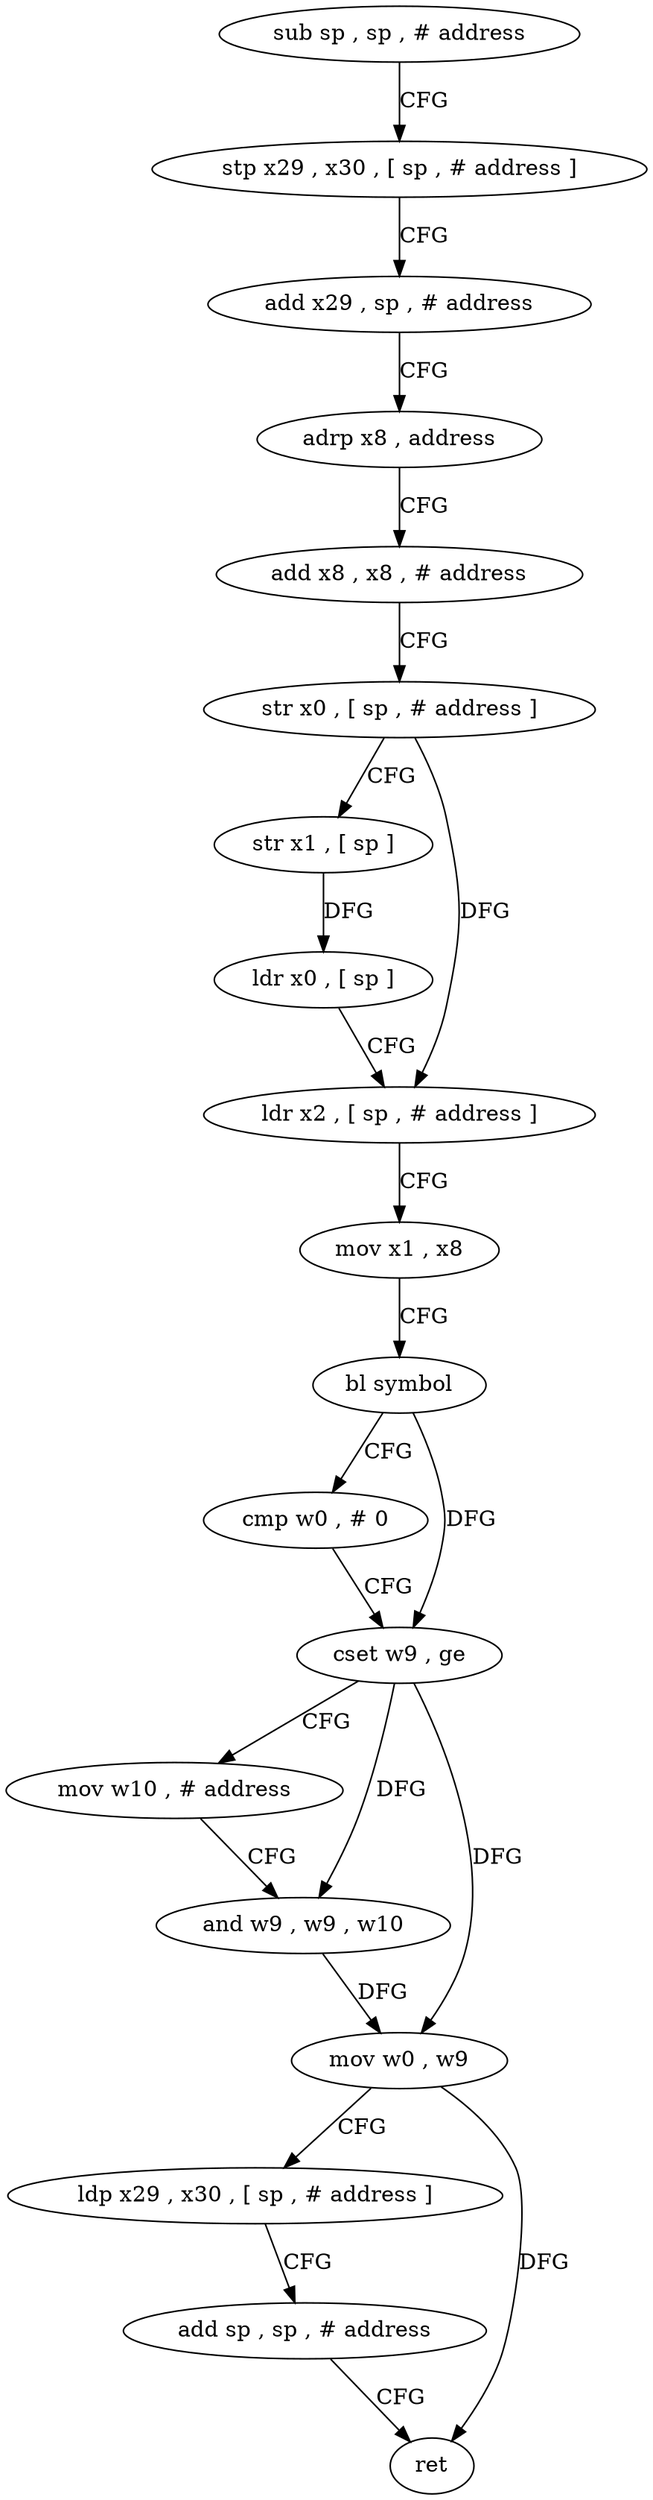 digraph "func" {
"4304120" [label = "sub sp , sp , # address" ]
"4304124" [label = "stp x29 , x30 , [ sp , # address ]" ]
"4304128" [label = "add x29 , sp , # address" ]
"4304132" [label = "adrp x8 , address" ]
"4304136" [label = "add x8 , x8 , # address" ]
"4304140" [label = "str x0 , [ sp , # address ]" ]
"4304144" [label = "str x1 , [ sp ]" ]
"4304148" [label = "ldr x0 , [ sp ]" ]
"4304152" [label = "ldr x2 , [ sp , # address ]" ]
"4304156" [label = "mov x1 , x8" ]
"4304160" [label = "bl symbol" ]
"4304164" [label = "cmp w0 , # 0" ]
"4304168" [label = "cset w9 , ge" ]
"4304172" [label = "mov w10 , # address" ]
"4304176" [label = "and w9 , w9 , w10" ]
"4304180" [label = "mov w0 , w9" ]
"4304184" [label = "ldp x29 , x30 , [ sp , # address ]" ]
"4304188" [label = "add sp , sp , # address" ]
"4304192" [label = "ret" ]
"4304120" -> "4304124" [ label = "CFG" ]
"4304124" -> "4304128" [ label = "CFG" ]
"4304128" -> "4304132" [ label = "CFG" ]
"4304132" -> "4304136" [ label = "CFG" ]
"4304136" -> "4304140" [ label = "CFG" ]
"4304140" -> "4304144" [ label = "CFG" ]
"4304140" -> "4304152" [ label = "DFG" ]
"4304144" -> "4304148" [ label = "DFG" ]
"4304148" -> "4304152" [ label = "CFG" ]
"4304152" -> "4304156" [ label = "CFG" ]
"4304156" -> "4304160" [ label = "CFG" ]
"4304160" -> "4304164" [ label = "CFG" ]
"4304160" -> "4304168" [ label = "DFG" ]
"4304164" -> "4304168" [ label = "CFG" ]
"4304168" -> "4304172" [ label = "CFG" ]
"4304168" -> "4304176" [ label = "DFG" ]
"4304168" -> "4304180" [ label = "DFG" ]
"4304172" -> "4304176" [ label = "CFG" ]
"4304176" -> "4304180" [ label = "DFG" ]
"4304180" -> "4304184" [ label = "CFG" ]
"4304180" -> "4304192" [ label = "DFG" ]
"4304184" -> "4304188" [ label = "CFG" ]
"4304188" -> "4304192" [ label = "CFG" ]
}
